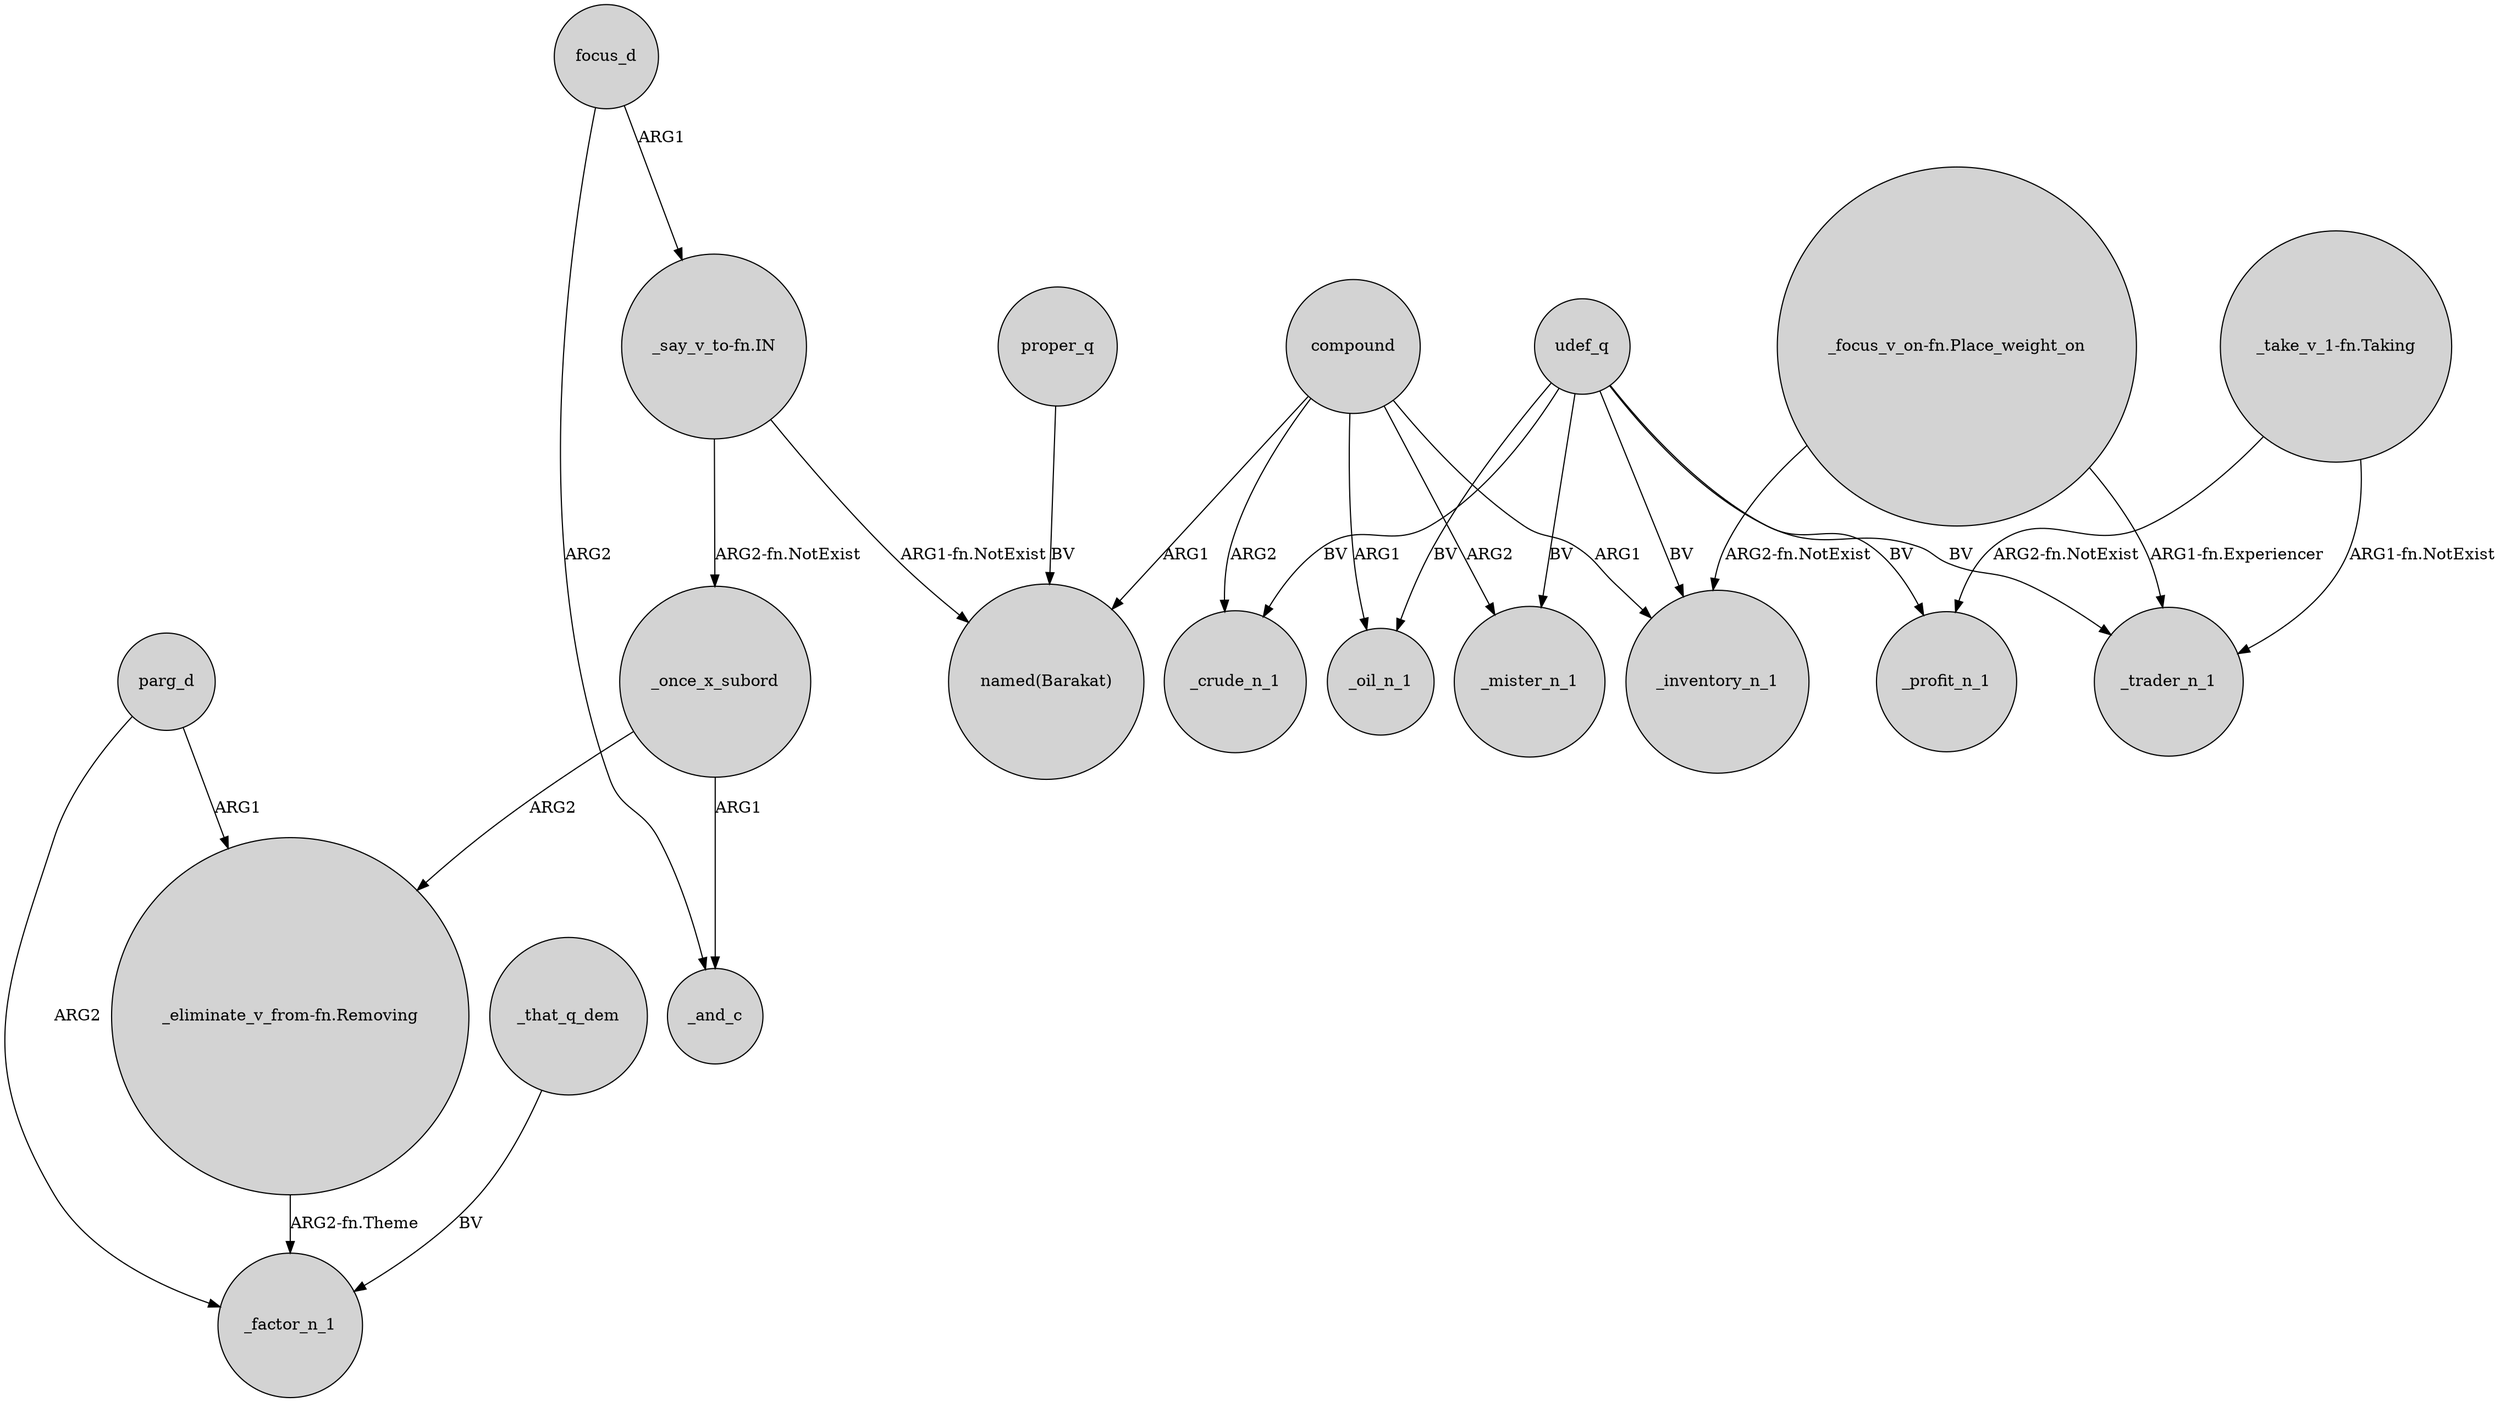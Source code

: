 digraph {
	node [shape=circle style=filled]
	_once_x_subord -> "_eliminate_v_from-fn.Removing" [label=ARG2]
	compound -> _oil_n_1 [label=ARG1]
	udef_q -> _trader_n_1 [label=BV]
	parg_d -> "_eliminate_v_from-fn.Removing" [label=ARG1]
	compound -> _mister_n_1 [label=ARG2]
	"_say_v_to-fn.IN" -> "named(Barakat)" [label="ARG1-fn.NotExist"]
	"_take_v_1-fn.Taking" -> _trader_n_1 [label="ARG1-fn.NotExist"]
	parg_d -> _factor_n_1 [label=ARG2]
	udef_q -> _mister_n_1 [label=BV]
	"_focus_v_on-fn.Place_weight_on" -> _inventory_n_1 [label="ARG2-fn.NotExist"]
	_once_x_subord -> _and_c [label=ARG1]
	focus_d -> _and_c [label=ARG2]
	focus_d -> "_say_v_to-fn.IN" [label=ARG1]
	proper_q -> "named(Barakat)" [label=BV]
	"_take_v_1-fn.Taking" -> _profit_n_1 [label="ARG2-fn.NotExist"]
	compound -> _inventory_n_1 [label=ARG1]
	udef_q -> _inventory_n_1 [label=BV]
	_that_q_dem -> _factor_n_1 [label=BV]
	udef_q -> _oil_n_1 [label=BV]
	"_say_v_to-fn.IN" -> _once_x_subord [label="ARG2-fn.NotExist"]
	compound -> "named(Barakat)" [label=ARG1]
	"_eliminate_v_from-fn.Removing" -> _factor_n_1 [label="ARG2-fn.Theme"]
	udef_q -> _profit_n_1 [label=BV]
	udef_q -> _crude_n_1 [label=BV]
	compound -> _crude_n_1 [label=ARG2]
	"_focus_v_on-fn.Place_weight_on" -> _trader_n_1 [label="ARG1-fn.Experiencer"]
}

